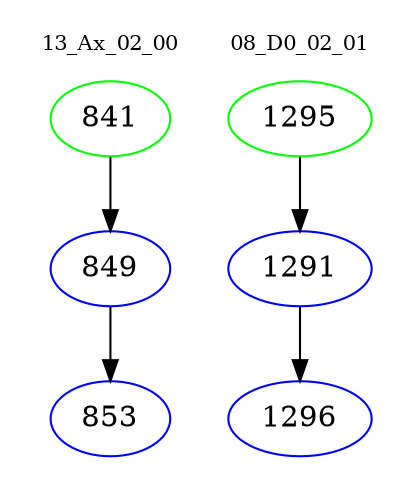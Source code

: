 digraph{
subgraph cluster_0 {
color = white
label = "13_Ax_02_00";
fontsize=10;
T0_841 [label="841", color="green"]
T0_841 -> T0_849 [color="black"]
T0_849 [label="849", color="blue"]
T0_849 -> T0_853 [color="black"]
T0_853 [label="853", color="blue"]
}
subgraph cluster_1 {
color = white
label = "08_D0_02_01";
fontsize=10;
T1_1295 [label="1295", color="green"]
T1_1295 -> T1_1291 [color="black"]
T1_1291 [label="1291", color="blue"]
T1_1291 -> T1_1296 [color="black"]
T1_1296 [label="1296", color="blue"]
}
}
